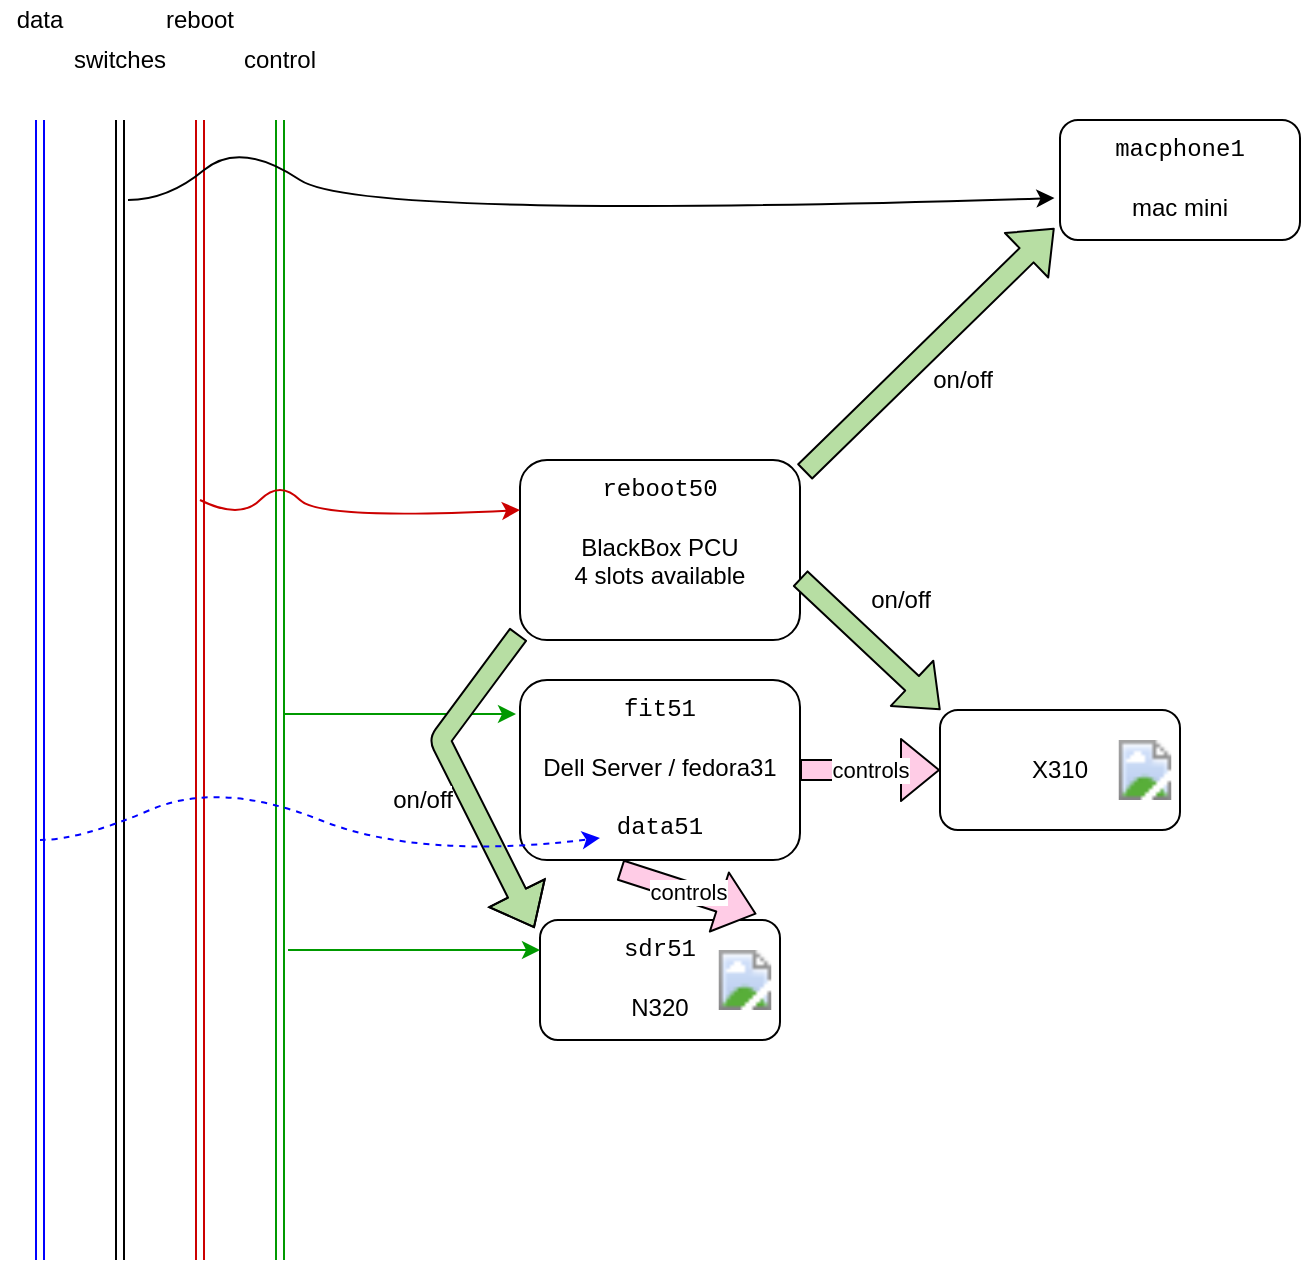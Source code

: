 <mxGraphModel dx="985" dy="1043" grid="1" gridSize="10" guides="1" tooltips="1" connect="1" arrows="1" fold="1" page="1" pageScale="1" pageWidth="850" pageHeight="1100" background="#ffffff"><root><mxCell id="0"/><mxCell id="1" parent="0"/><mxCell id="2" value="" style="shape=link;html=1;jettySize=auto;orthogonalLoop=1;strokeColor=#0000FF;" parent="1" edge="1"><mxGeometry width="50" height="50" relative="1" as="geometry"><mxPoint x="80" y="680" as="sourcePoint"/><mxPoint x="80" y="110" as="targetPoint"/></mxGeometry></mxCell><mxCell id="3" value="" style="shape=link;html=1;jettySize=auto;orthogonalLoop=1;strokeColor=#CC0000;" parent="1" edge="1"><mxGeometry width="50" height="50" relative="1" as="geometry"><mxPoint x="160" y="680" as="sourcePoint"/><mxPoint x="160" y="110" as="targetPoint"/></mxGeometry></mxCell><mxCell id="4" value="" style="shape=link;html=1;jettySize=auto;orthogonalLoop=1;strokeColor=#009900;" parent="1" edge="1"><mxGeometry width="50" height="50" relative="1" as="geometry"><mxPoint x="200" y="680" as="sourcePoint"/><mxPoint x="200" y="110" as="targetPoint"/></mxGeometry></mxCell><mxCell id="5" value="data" style="text;html=1;strokeColor=none;fillColor=none;align=center;verticalAlign=middle;whiteSpace=wrap;rounded=0;" parent="1" vertex="1"><mxGeometry x="60" y="50" width="40" height="20" as="geometry"/></mxCell><mxCell id="6" value="reboot" style="text;html=1;strokeColor=none;fillColor=none;align=center;verticalAlign=middle;whiteSpace=wrap;rounded=0;" parent="1" vertex="1"><mxGeometry x="140" y="50" width="40" height="20" as="geometry"/></mxCell><mxCell id="7" value="control" style="text;html=1;strokeColor=none;fillColor=none;align=center;verticalAlign=middle;whiteSpace=wrap;rounded=0;" parent="1" vertex="1"><mxGeometry x="180" y="70" width="40" height="20" as="geometry"/></mxCell><mxCell id="9" style="edgeStyle=orthogonalEdgeStyle;rounded=0;html=1;exitX=0.5;exitY=0;entryX=0.5;entryY=0;jettySize=auto;orthogonalLoop=1;strokeColor=#009900;" parent="1" edge="1"><mxGeometry relative="1" as="geometry"><mxPoint x="110" y="70" as="sourcePoint"/><mxPoint x="110" y="70" as="targetPoint"/></mxGeometry></mxCell><mxCell id="11" value="&lt;font face=&quot;Courier New&quot;&gt;fit51&lt;/font&gt;&lt;div&gt;&lt;br&gt;&lt;/div&gt;&lt;div&gt;Dell Server / fedora31&lt;/div&gt;&lt;div&gt;&lt;br&gt;&lt;/div&gt;&lt;div&gt;&lt;font face=&quot;Courier New&quot;&gt;data51&lt;/font&gt;&lt;/div&gt;" style="rounded=1;whiteSpace=wrap;html=1;verticalAlign=top;" parent="1" vertex="1"><mxGeometry x="320" y="390" width="140" height="90" as="geometry"/></mxCell><mxCell id="12" value="&lt;font face=&quot;Courier New&quot;&gt;reboot50&lt;/font&gt;&lt;div&gt;&lt;br&gt;&lt;/div&gt;&lt;div&gt;BlackBox PCU&lt;/div&gt;&lt;div&gt;4 slots available&lt;/div&gt;&lt;div&gt;&lt;br&gt;&lt;/div&gt;" style="rounded=1;whiteSpace=wrap;html=1;verticalAlign=top;" parent="1" vertex="1"><mxGeometry x="320" y="280" width="140" height="90" as="geometry"/></mxCell><mxCell id="13" value="&lt;font face=&quot;Courier New&quot;&gt;macphone1&lt;/font&gt;&lt;div&gt;&lt;br&gt;&lt;/div&gt;&lt;div&gt;mac mini&lt;/div&gt;" style="rounded=1;whiteSpace=wrap;html=1;verticalAlign=top;" parent="1" vertex="1"><mxGeometry x="590" y="110" width="120" height="60" as="geometry"/></mxCell><mxCell id="14" value="" style="curved=1;endArrow=classic;html=1;strokeColor=#CC0000;entryX=0;entryY=0.5;" parent="1" edge="1"><mxGeometry width="50" height="50" relative="1" as="geometry"><mxPoint x="160" y="300" as="sourcePoint"/><mxPoint x="320" y="305" as="targetPoint"/><Array as="points"><mxPoint x="180" y="310"/><mxPoint x="200" y="290"/><mxPoint x="220" y="310"/></Array></mxGeometry></mxCell><mxCell id="16" value="" style="curved=1;endArrow=classic;html=1;strokeColor=#009900;entryX=-0.027;entryY=0.189;entryPerimeter=0;" parent="1" edge="1"><mxGeometry width="50" height="50" relative="1" as="geometry"><mxPoint x="202" y="407" as="sourcePoint"/><mxPoint x="318" y="407" as="targetPoint"/><Array as="points"/></mxGeometry></mxCell><mxCell id="17" value="" style="shape=link;html=1;jettySize=auto;orthogonalLoop=1;strokeColor=#000000;" parent="1" edge="1"><mxGeometry width="50" height="50" relative="1" as="geometry"><mxPoint x="120" y="680" as="sourcePoint"/><mxPoint x="120" y="110" as="targetPoint"/></mxGeometry></mxCell><mxCell id="18" value="switches" style="text;html=1;strokeColor=none;fillColor=none;align=center;verticalAlign=middle;whiteSpace=wrap;rounded=0;" parent="1" vertex="1"><mxGeometry x="100" y="70" width="40" height="20" as="geometry"/></mxCell><mxCell id="19" value="" style="curved=1;endArrow=classic;html=1;strokeColor=#000000;entryX=-0.023;entryY=0.65;entryPerimeter=0;" parent="1" target="13" edge="1"><mxGeometry width="50" height="50" relative="1" as="geometry"><mxPoint x="124" y="150" as="sourcePoint"/><mxPoint x="590" y="132" as="targetPoint"/><Array as="points"><mxPoint x="144" y="150"/><mxPoint x="180" y="120"/><mxPoint x="240" y="160"/></Array></mxGeometry></mxCell><mxCell id="20" value="X310" style="rounded=1;whiteSpace=wrap;html=1;" parent="1" vertex="1"><mxGeometry x="530" y="405" width="120" height="60" as="geometry"/></mxCell><mxCell id="21" value="&lt;div&gt;&lt;font face=&quot;Courier New&quot;&gt;sdr51&lt;/font&gt;&lt;/div&gt;&lt;div&gt;&lt;br&gt;&lt;/div&gt;N320" style="rounded=1;whiteSpace=wrap;html=1;verticalAlign=top;" parent="1" vertex="1"><mxGeometry x="330" y="510" width="120" height="60" as="geometry"/></mxCell><mxCell id="22" value="" style="curved=1;endArrow=classic;html=1;strokeColor=#009900;entryX=0;entryY=0.25;" parent="1" target="21" edge="1"><mxGeometry width="50" height="50" relative="1" as="geometry"><mxPoint x="204" y="525" as="sourcePoint"/><mxPoint x="320" y="520" as="targetPoint"/><Array as="points"/></mxGeometry></mxCell><mxCell id="23" value="" style="image;html=1;labelBackgroundColor=#ffffff;image=https://raw.githubusercontent.com/jgraph/mxgraph/master/javascript/examples/grapheditor/www/stencils//clipart/Wireless_Router_N_128x128.png" parent="1" vertex="1"><mxGeometry x="415" y="525" width="35" height="30" as="geometry"/></mxCell><mxCell id="24" value="" style="image;html=1;labelBackgroundColor=#ffffff;image=https://raw.githubusercontent.com/jgraph/mxgraph/master/javascript/examples/grapheditor/www/stencils//clipart/Wireless_Router_N_128x128.png" parent="1" vertex="1"><mxGeometry x="615" y="420" width="35" height="30" as="geometry"/></mxCell><mxCell id="25" value="" style="curved=1;endArrow=classic;html=1;strokeColor=#000000;entryX=-0.023;entryY=0.9;entryPerimeter=0;exitX=1.016;exitY=0.067;shape=flexArrow;exitPerimeter=0;fillColor=#B7DEA3;" parent="1" source="12" target="13" edge="1"><mxGeometry width="50" height="50" relative="1" as="geometry"><mxPoint x="460" y="350" as="sourcePoint"/><mxPoint x="510" y="300" as="targetPoint"/><Array as="points"/></mxGeometry></mxCell><mxCell id="31" value="on/off" style="text;html=1;resizable=0;points=[];align=center;verticalAlign=middle;labelBackgroundColor=#ffffff;" parent="25" vertex="1" connectable="0"><mxGeometry x="-0.074" y="-3" relative="1" as="geometry"><mxPoint x="18" y="8" as="offset"/></mxGeometry></mxCell><mxCell id="26" value="" style="curved=1;endArrow=classic;html=1;strokeColor=#000000;entryX=0.002;entryY=0;entryPerimeter=0;exitX=1;exitY=0.25;shape=flexArrow;fillColor=#B7DEA3;" parent="1" target="20" edge="1"><mxGeometry width="50" height="50" relative="1" as="geometry"><mxPoint x="460" y="339" as="sourcePoint"/><mxPoint x="587" y="200" as="targetPoint"/><Array as="points"/></mxGeometry></mxCell><mxCell id="29" value="on/off" style="text;html=1;resizable=0;points=[];align=center;verticalAlign=middle;labelBackgroundColor=#ffffff;" parent="26" vertex="1" connectable="0"><mxGeometry x="0.401" relative="1" as="geometry"><mxPoint x="1" y="-35" as="offset"/></mxGeometry></mxCell><mxCell id="27" value="" style="curved=1;endArrow=classic;html=1;strokeColor=#000000;entryX=-0.023;entryY=0.067;exitX=-0.005;exitY=0.967;shape=flexArrow;exitPerimeter=0;entryPerimeter=0;fillColor=#B7DEA3;" parent="1" source="12" target="21" edge="1"><mxGeometry width="50" height="50" relative="1" as="geometry"><mxPoint x="415" y="369" as="sourcePoint"/><mxPoint x="542" y="230" as="targetPoint"/><Array as="points"><mxPoint x="280" y="420"/></Array></mxGeometry></mxCell><mxCell id="30" value="on/off" style="text;html=1;resizable=0;points=[];align=center;verticalAlign=middle;labelBackgroundColor=#ffffff;" parent="27" vertex="1" connectable="0"><mxGeometry x="-0.714" y="2" relative="1" as="geometry"><mxPoint x="-36" y="62" as="offset"/></mxGeometry></mxCell><mxCell id="32" value="controls" style="curved=1;endArrow=classic;html=1;strokeColor=#000000;entryX=0;entryY=0.5;exitX=1.016;exitY=0.067;shape=flexArrow;exitPerimeter=0;fillColor=#FFCCE6;" parent="1" target="20" edge="1"><mxGeometry width="50" height="50" relative="1" as="geometry"><mxPoint x="460" y="435" as="sourcePoint"/><mxPoint x="585" y="313" as="targetPoint"/><Array as="points"/></mxGeometry></mxCell><mxCell id="34" value="controls" style="curved=1;endArrow=classic;html=1;strokeColor=#000000;entryX=0.902;entryY=-0.05;exitX=1.016;exitY=0.067;shape=flexArrow;exitPerimeter=0;fillColor=#FFCCE6;entryPerimeter=0;" parent="1" target="21" edge="1"><mxGeometry width="50" height="50" relative="1" as="geometry"><mxPoint x="370" y="485" as="sourcePoint"/><mxPoint x="440" y="485" as="targetPoint"/><Array as="points"/></mxGeometry></mxCell><mxCell id="35" value="" style="curved=1;endArrow=classic;html=1;strokeColor=none;" parent="1" edge="1"><mxGeometry width="50" height="50" relative="1" as="geometry"><mxPoint x="82" y="465" as="sourcePoint"/><mxPoint x="360" y="464" as="targetPoint"/><Array as="points"><mxPoint x="102" y="465"/><mxPoint x="182" y="435"/><mxPoint x="252" y="475"/></Array></mxGeometry></mxCell><mxCell id="36" value="" style="curved=1;endArrow=classic;html=1;strokeColor=#0000FF;dashed=1;" edge="1" parent="1"><mxGeometry width="50" height="50" relative="1" as="geometry"><mxPoint x="80" y="470" as="sourcePoint"/><mxPoint x="360" y="469" as="targetPoint"/><Array as="points"><mxPoint x="100" y="470"/><mxPoint x="170" y="440"/><mxPoint x="270" y="480"/></Array></mxGeometry></mxCell></root></mxGraphModel>